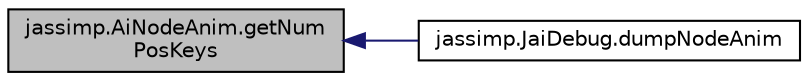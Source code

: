 digraph "jassimp.AiNodeAnim.getNumPosKeys"
{
  edge [fontname="Helvetica",fontsize="10",labelfontname="Helvetica",labelfontsize="10"];
  node [fontname="Helvetica",fontsize="10",shape=record];
  rankdir="LR";
  Node1 [label="jassimp.AiNodeAnim.getNum\lPosKeys",height=0.2,width=0.4,color="black", fillcolor="grey75", style="filled", fontcolor="black"];
  Node1 -> Node2 [dir="back",color="midnightblue",fontsize="10",style="solid",fontname="Helvetica"];
  Node2 [label="jassimp.JaiDebug.dumpNodeAnim",height=0.2,width=0.4,color="black", fillcolor="white", style="filled",URL="$classjassimp_1_1_jai_debug.html#a203c1449cc36f3867be433a3b0902812"];
}

